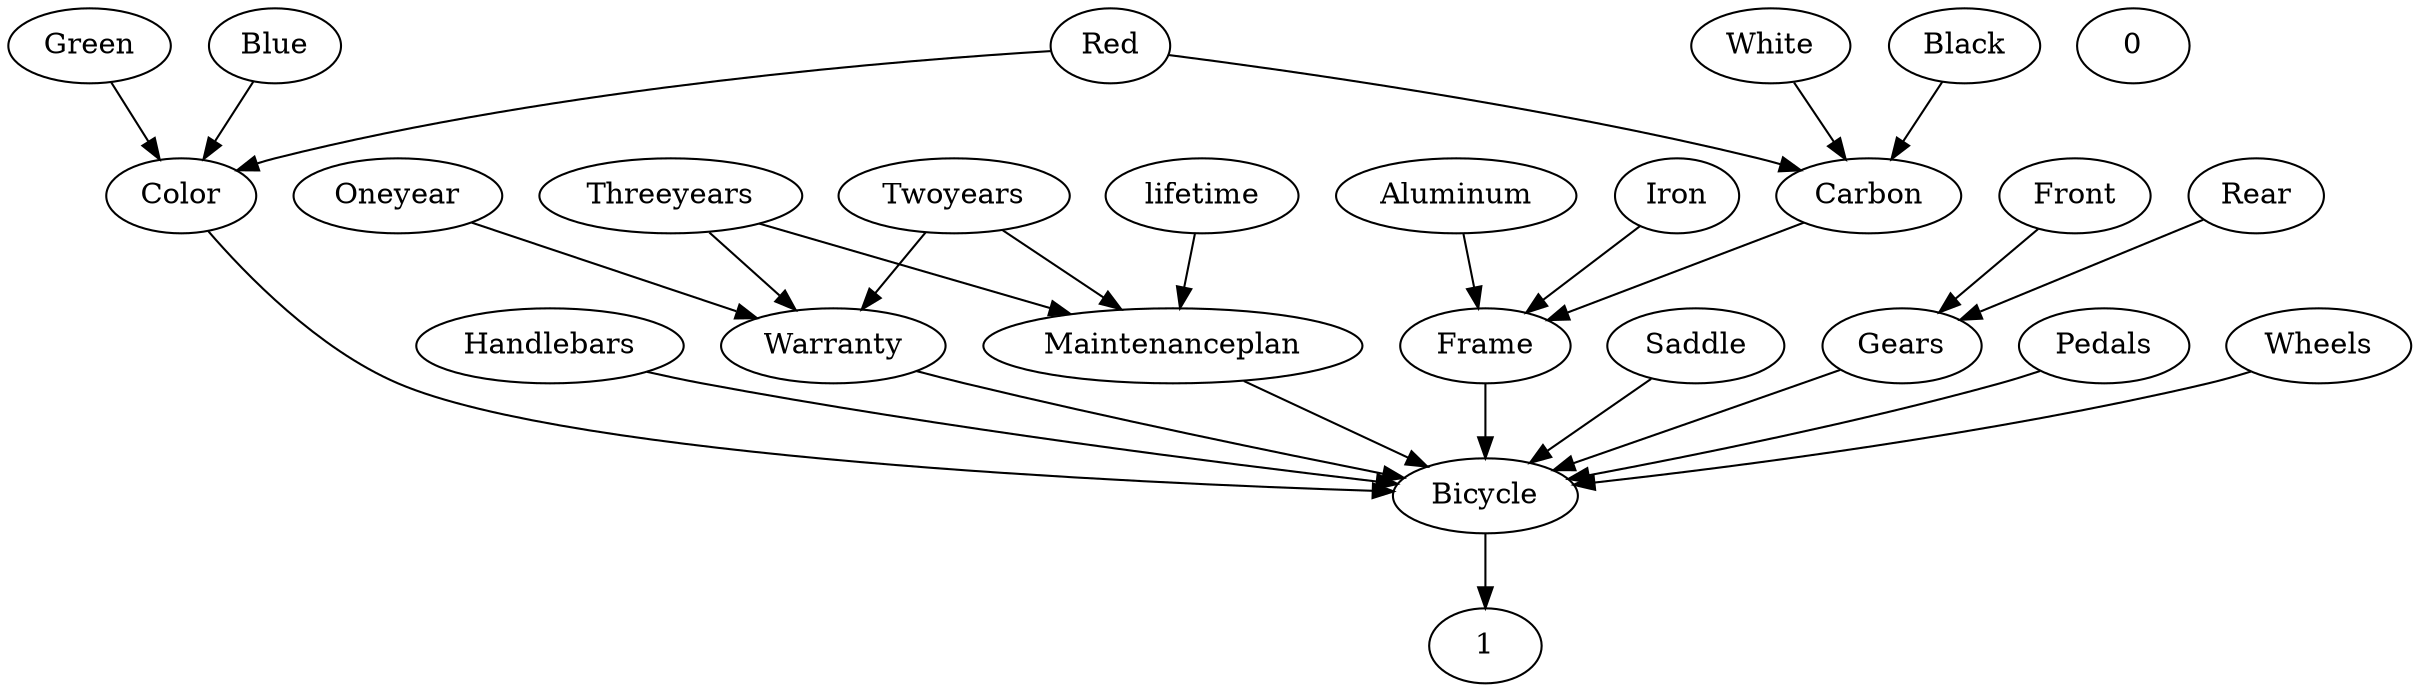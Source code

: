 digraph G {
  Red;
  Black;
  Color;
  Handlebars;
  Bicycle;
  Threeyears;
  Warranty;
  Blue;
  White;
  0;
  1;
  Front;
  Rear;
  Frame;
  Maintenanceplan;
  Aluminum;
  lifetime;
  Green;
  Saddle;
  Oneyear;
  Iron;
  Gears;
  Twoyears;
  Carbon;
  Pedals;
  Wheels;
  Red -> Carbon;
  Iron -> Frame;
  Green -> Color;
  White -> Carbon;
  Twoyears -> Maintenanceplan;
  lifetime -> Maintenanceplan;
  Threeyears -> Maintenanceplan;
  Handlebars -> Bicycle;
  Gears -> Bicycle;
  Blue -> Color;
  Wheels -> Bicycle;
  Front -> Gears;
  Color -> Bicycle;
  Maintenanceplan -> Bicycle;
  Black -> Carbon;
  Threeyears -> Warranty;
  Frame -> Bicycle;
  Warranty -> Bicycle;
  Twoyears -> Warranty;
  Red -> Color;
  Carbon -> Frame;
  Rear -> Gears;
  Pedals -> Bicycle;
  Oneyear -> Warranty;
  Aluminum -> Frame;
  Saddle -> Bicycle;
  Bicycle -> 1;
}
